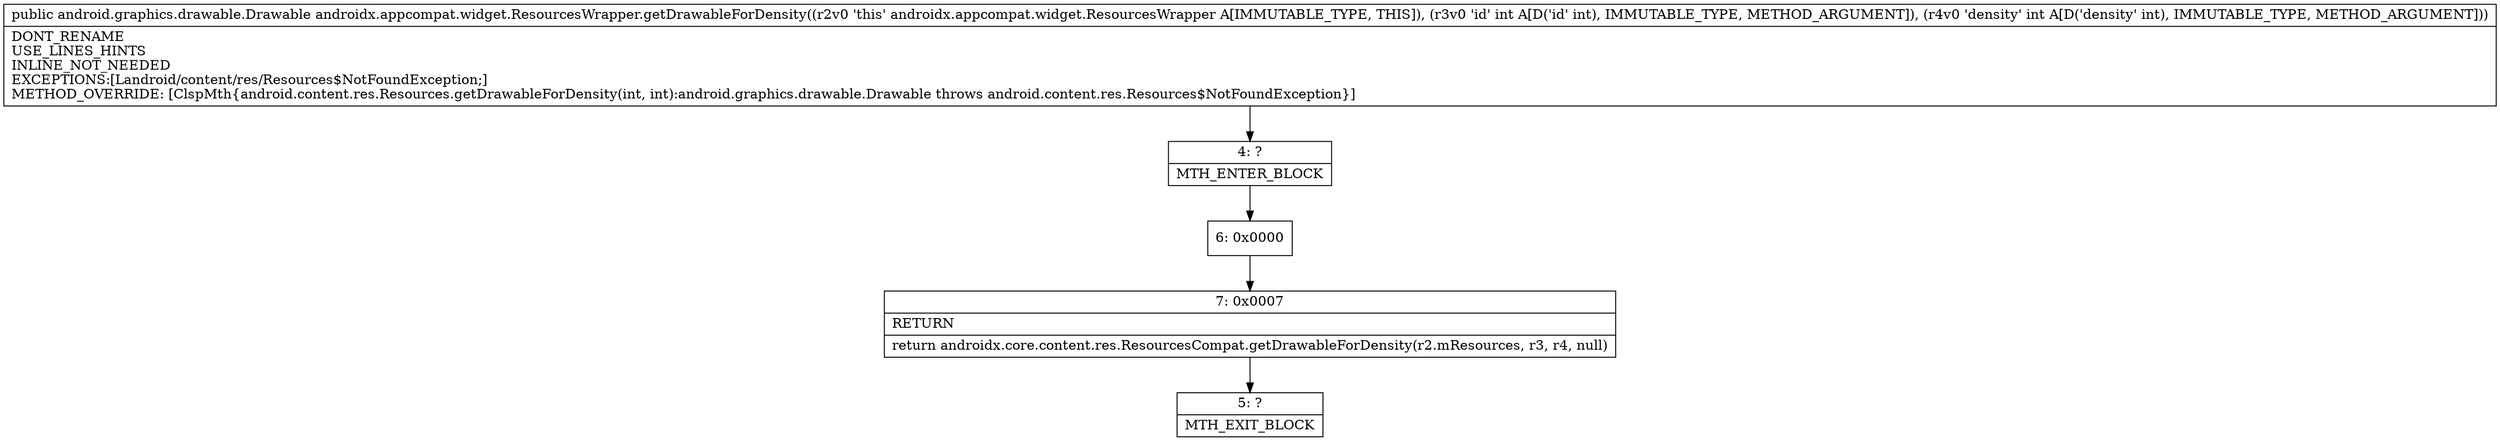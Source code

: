 digraph "CFG forandroidx.appcompat.widget.ResourcesWrapper.getDrawableForDensity(II)Landroid\/graphics\/drawable\/Drawable;" {
Node_4 [shape=record,label="{4\:\ ?|MTH_ENTER_BLOCK\l}"];
Node_6 [shape=record,label="{6\:\ 0x0000}"];
Node_7 [shape=record,label="{7\:\ 0x0007|RETURN\l|return androidx.core.content.res.ResourcesCompat.getDrawableForDensity(r2.mResources, r3, r4, null)\l}"];
Node_5 [shape=record,label="{5\:\ ?|MTH_EXIT_BLOCK\l}"];
MethodNode[shape=record,label="{public android.graphics.drawable.Drawable androidx.appcompat.widget.ResourcesWrapper.getDrawableForDensity((r2v0 'this' androidx.appcompat.widget.ResourcesWrapper A[IMMUTABLE_TYPE, THIS]), (r3v0 'id' int A[D('id' int), IMMUTABLE_TYPE, METHOD_ARGUMENT]), (r4v0 'density' int A[D('density' int), IMMUTABLE_TYPE, METHOD_ARGUMENT]))  | DONT_RENAME\lUSE_LINES_HINTS\lINLINE_NOT_NEEDED\lEXCEPTIONS:[Landroid\/content\/res\/Resources$NotFoundException;]\lMETHOD_OVERRIDE: [ClspMth\{android.content.res.Resources.getDrawableForDensity(int, int):android.graphics.drawable.Drawable throws android.content.res.Resources$NotFoundException\}]\l}"];
MethodNode -> Node_4;Node_4 -> Node_6;
Node_6 -> Node_7;
Node_7 -> Node_5;
}

